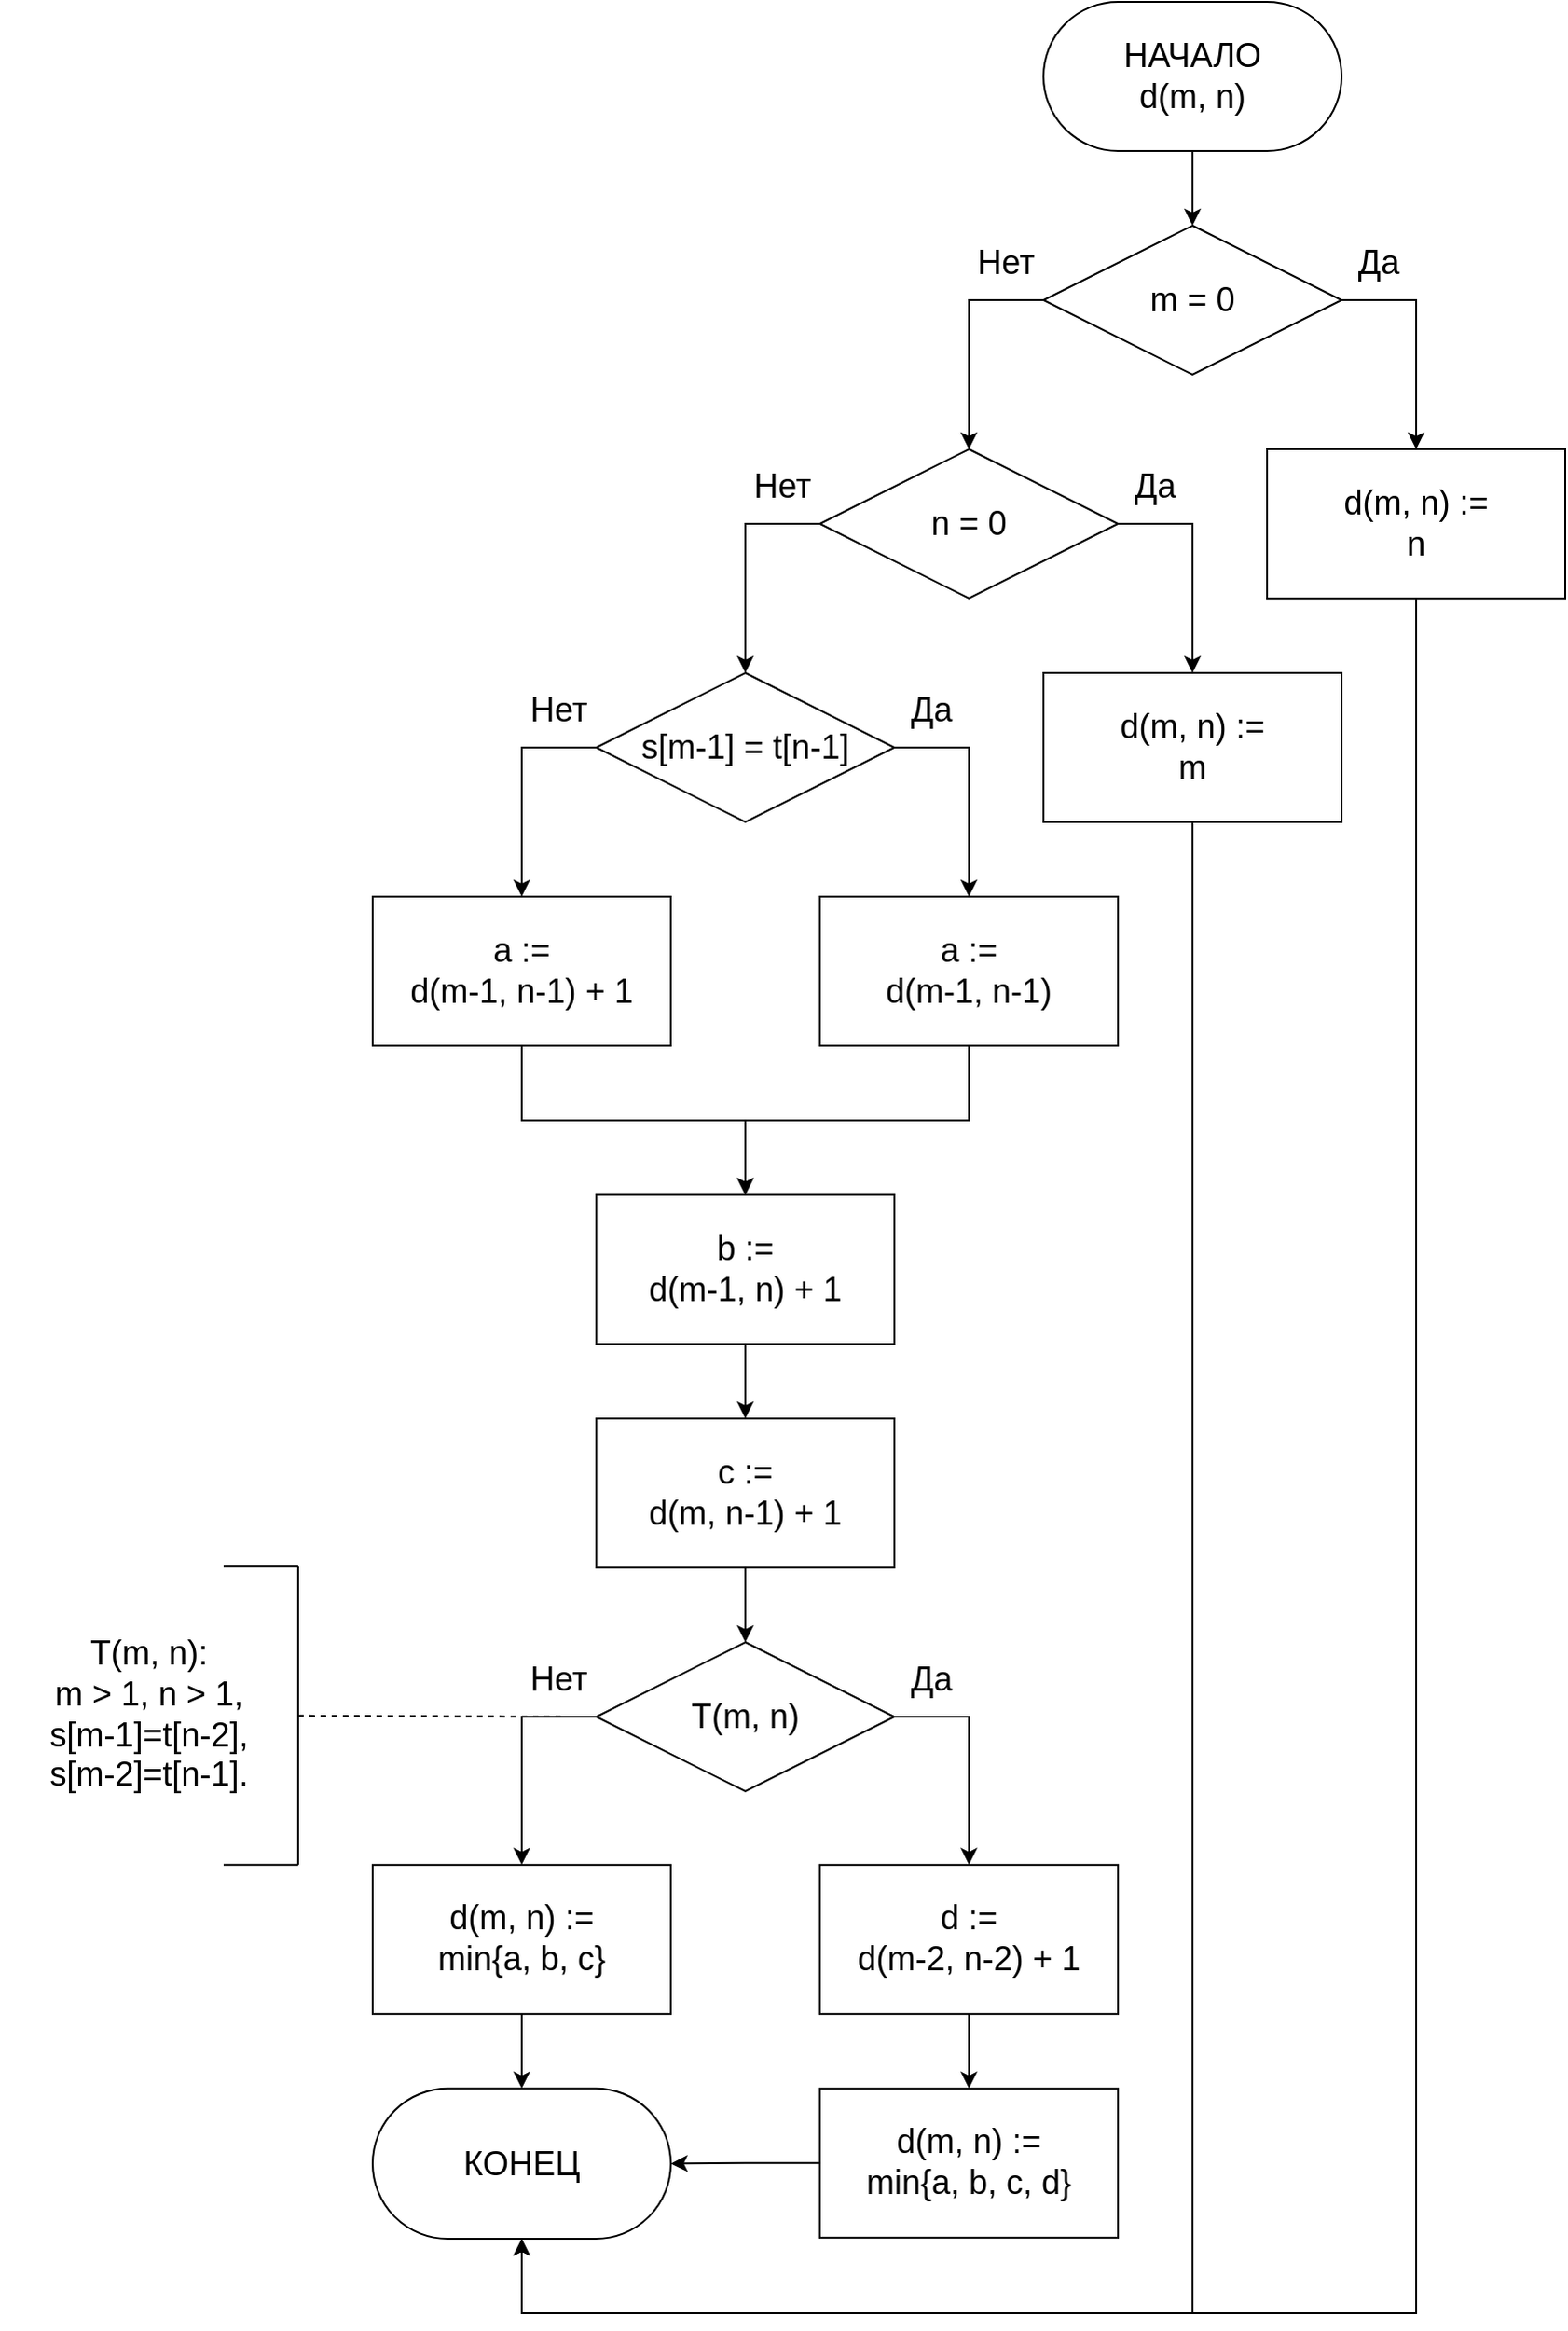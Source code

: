 <mxfile>
    <diagram id="Ifpsmnqbu2o1SuFbgTzM" name="Страница 1">
        <mxGraphModel dx="1046" dy="751" grid="1" gridSize="10" guides="1" tooltips="1" connect="1" arrows="1" fold="1" page="1" pageScale="1" pageWidth="1200" pageHeight="1920" math="0" shadow="0">
            <root>
                <mxCell id="0"/>
                <mxCell id="1" parent="0"/>
                <mxCell id="64" style="edgeStyle=orthogonalEdgeStyle;html=1;exitX=0.5;exitY=1;exitDx=0;exitDy=0;entryX=0.5;entryY=0;entryDx=0;entryDy=0;rounded=0;fontSize=18;" parent="1" source="2" target="65" edge="1">
                    <mxGeometry relative="1" as="geometry">
                        <mxPoint x="760.0" y="160" as="targetPoint"/>
                    </mxGeometry>
                </mxCell>
                <mxCell id="2" value="НАЧАЛО&lt;br&gt;d(m, n)" style="rounded=1;whiteSpace=wrap;html=1;arcSize=50;fontSize=18;" parent="1" vertex="1">
                    <mxGeometry x="680" y="40" width="160" height="80" as="geometry"/>
                </mxCell>
                <mxCell id="67" style="edgeStyle=orthogonalEdgeStyle;rounded=0;html=1;exitX=1;exitY=0.5;exitDx=0;exitDy=0;entryX=0.5;entryY=0;entryDx=0;entryDy=0;fontSize=18;" parent="1" source="65" target="66" edge="1">
                    <mxGeometry relative="1" as="geometry"/>
                </mxCell>
                <mxCell id="71" style="edgeStyle=orthogonalEdgeStyle;rounded=0;html=1;exitX=0;exitY=0.5;exitDx=0;exitDy=0;entryX=0.5;entryY=0;entryDx=0;entryDy=0;fontSize=18;" parent="1" source="65" target="69" edge="1">
                    <mxGeometry relative="1" as="geometry"/>
                </mxCell>
                <mxCell id="65" value="m = 0" style="rhombus;whiteSpace=wrap;html=1;fontSize=18;" parent="1" vertex="1">
                    <mxGeometry x="680" y="160" width="160" height="80" as="geometry"/>
                </mxCell>
                <mxCell id="102" style="edgeStyle=orthogonalEdgeStyle;rounded=0;html=1;exitX=0.5;exitY=1;exitDx=0;exitDy=0;entryX=0.5;entryY=1;entryDx=0;entryDy=0;fontSize=18;" parent="1" source="66" target="97" edge="1">
                    <mxGeometry relative="1" as="geometry">
                        <Array as="points">
                            <mxPoint x="880" y="1280"/>
                            <mxPoint x="400" y="1280"/>
                        </Array>
                    </mxGeometry>
                </mxCell>
                <mxCell id="66" value="d(m, n) :=&lt;br&gt;n" style="rounded=0;whiteSpace=wrap;html=1;fontSize=18;" parent="1" vertex="1">
                    <mxGeometry x="800" y="280" width="160" height="80" as="geometry"/>
                </mxCell>
                <mxCell id="68" style="edgeStyle=orthogonalEdgeStyle;rounded=0;html=1;exitX=1;exitY=0.5;exitDx=0;exitDy=0;entryX=0.5;entryY=0;entryDx=0;entryDy=0;fontSize=18;" parent="1" source="69" target="70" edge="1">
                    <mxGeometry relative="1" as="geometry"/>
                </mxCell>
                <mxCell id="74" style="edgeStyle=orthogonalEdgeStyle;rounded=0;html=1;exitX=0;exitY=0.5;exitDx=0;exitDy=0;entryX=0.5;entryY=0;entryDx=0;entryDy=0;fontSize=18;" parent="1" source="69" target="72" edge="1">
                    <mxGeometry relative="1" as="geometry"/>
                </mxCell>
                <mxCell id="69" value="n = 0" style="rhombus;whiteSpace=wrap;html=1;fontSize=18;" parent="1" vertex="1">
                    <mxGeometry x="560" y="280" width="160" height="80" as="geometry"/>
                </mxCell>
                <mxCell id="101" style="edgeStyle=orthogonalEdgeStyle;rounded=0;html=1;exitX=0.5;exitY=1;exitDx=0;exitDy=0;entryX=0.5;entryY=1;entryDx=0;entryDy=0;fontSize=18;" parent="1" source="70" target="97" edge="1">
                    <mxGeometry relative="1" as="geometry">
                        <Array as="points">
                            <mxPoint x="760" y="1280"/>
                            <mxPoint x="400" y="1280"/>
                        </Array>
                    </mxGeometry>
                </mxCell>
                <mxCell id="70" value="d(m, n) :=&lt;br&gt;m" style="rounded=0;whiteSpace=wrap;html=1;fontSize=18;" parent="1" vertex="1">
                    <mxGeometry x="680" y="400" width="160" height="80" as="geometry"/>
                </mxCell>
                <mxCell id="76" style="edgeStyle=orthogonalEdgeStyle;rounded=0;html=1;exitX=1;exitY=0.5;exitDx=0;exitDy=0;entryX=0.5;entryY=0;entryDx=0;entryDy=0;fontSize=18;" parent="1" source="72" target="75" edge="1">
                    <mxGeometry relative="1" as="geometry"/>
                </mxCell>
                <mxCell id="78" style="edgeStyle=orthogonalEdgeStyle;rounded=0;html=1;exitX=0;exitY=0.5;exitDx=0;exitDy=0;entryX=0.5;entryY=0;entryDx=0;entryDy=0;fontSize=18;" parent="1" source="72" target="77" edge="1">
                    <mxGeometry relative="1" as="geometry"/>
                </mxCell>
                <mxCell id="72" value="s[m-1] = t[n-1]" style="rhombus;whiteSpace=wrap;html=1;fontSize=18;" parent="1" vertex="1">
                    <mxGeometry x="440" y="400" width="160" height="80" as="geometry"/>
                </mxCell>
                <mxCell id="80" style="edgeStyle=orthogonalEdgeStyle;rounded=0;html=1;exitX=0.5;exitY=1;exitDx=0;exitDy=0;entryX=0.5;entryY=0;entryDx=0;entryDy=0;fontSize=18;" parent="1" source="75" target="79" edge="1">
                    <mxGeometry relative="1" as="geometry"/>
                </mxCell>
                <mxCell id="75" value="a :=&lt;br&gt;d(m-1, n-1)" style="rounded=0;whiteSpace=wrap;html=1;fontSize=18;" parent="1" vertex="1">
                    <mxGeometry x="560" y="520" width="160" height="80" as="geometry"/>
                </mxCell>
                <mxCell id="81" style="edgeStyle=orthogonalEdgeStyle;rounded=0;html=1;exitX=0.5;exitY=1;exitDx=0;exitDy=0;entryX=0.5;entryY=0;entryDx=0;entryDy=0;fontSize=18;" parent="1" source="77" target="79" edge="1">
                    <mxGeometry relative="1" as="geometry"/>
                </mxCell>
                <mxCell id="77" value="a :=&lt;br&gt;d(m-1, n-1) + 1" style="rounded=0;whiteSpace=wrap;html=1;fontSize=18;" parent="1" vertex="1">
                    <mxGeometry x="320" y="520" width="160" height="80" as="geometry"/>
                </mxCell>
                <mxCell id="83" style="edgeStyle=orthogonalEdgeStyle;rounded=0;html=1;exitX=0.5;exitY=1;exitDx=0;exitDy=0;entryX=0.5;entryY=0;entryDx=0;entryDy=0;fontSize=18;" parent="1" source="79" target="82" edge="1">
                    <mxGeometry relative="1" as="geometry"/>
                </mxCell>
                <mxCell id="79" value="b :=&lt;br&gt;d(m-1, n) + 1" style="rounded=0;whiteSpace=wrap;html=1;fontSize=18;" parent="1" vertex="1">
                    <mxGeometry x="440" y="680" width="160" height="80" as="geometry"/>
                </mxCell>
                <mxCell id="85" style="edgeStyle=orthogonalEdgeStyle;rounded=0;html=1;exitX=0.5;exitY=1;exitDx=0;exitDy=0;entryX=0.5;entryY=0;entryDx=0;entryDy=0;fontSize=18;" parent="1" source="82" target="84" edge="1">
                    <mxGeometry relative="1" as="geometry"/>
                </mxCell>
                <mxCell id="82" value="c :=&lt;br&gt;d(m, n-1) + 1" style="rounded=0;whiteSpace=wrap;html=1;fontSize=18;" parent="1" vertex="1">
                    <mxGeometry x="440" y="800" width="160" height="80" as="geometry"/>
                </mxCell>
                <mxCell id="95" style="edgeStyle=orthogonalEdgeStyle;rounded=0;html=1;exitX=0;exitY=0.5;exitDx=0;exitDy=0;entryX=0.5;entryY=0;entryDx=0;entryDy=0;fontSize=18;" parent="1" source="84" target="94" edge="1">
                    <mxGeometry relative="1" as="geometry"/>
                </mxCell>
                <mxCell id="96" style="edgeStyle=orthogonalEdgeStyle;rounded=0;html=1;exitX=1;exitY=0.5;exitDx=0;exitDy=0;entryX=0.5;entryY=0;entryDx=0;entryDy=0;fontSize=18;" parent="1" source="84" target="92" edge="1">
                    <mxGeometry relative="1" as="geometry"/>
                </mxCell>
                <mxCell id="84" value="T(m, n)" style="rhombus;whiteSpace=wrap;html=1;fontSize=18;" parent="1" vertex="1">
                    <mxGeometry x="440" y="920" width="160" height="80" as="geometry"/>
                </mxCell>
                <mxCell id="86" value="" style="endArrow=none;dashed=1;html=1;rounded=0;fontSize=18;entryX=0;entryY=0.5;entryDx=0;entryDy=0;exitX=1;exitY=0.5;exitDx=0;exitDy=0;" parent="1" source="90" target="84" edge="1">
                    <mxGeometry width="50" height="50" relative="1" as="geometry">
                        <mxPoint x="280" y="959.41" as="sourcePoint"/>
                        <mxPoint x="440" y="959.41" as="targetPoint"/>
                    </mxGeometry>
                </mxCell>
                <mxCell id="87" value="" style="endArrow=none;html=1;rounded=0;fontSize=18;entryX=1;entryY=0;entryDx=0;entryDy=0;exitX=1;exitY=1;exitDx=0;exitDy=0;" parent="1" source="90" target="90" edge="1">
                    <mxGeometry width="50" height="50" relative="1" as="geometry">
                        <mxPoint x="280" y="999.41" as="sourcePoint"/>
                        <mxPoint x="280" y="919.41" as="targetPoint"/>
                    </mxGeometry>
                </mxCell>
                <mxCell id="88" value="" style="endArrow=none;html=1;rounded=0;fontSize=18;exitX=0.75;exitY=0;exitDx=0;exitDy=0;entryX=1;entryY=0;entryDx=0;entryDy=0;" parent="1" source="90" target="90" edge="1">
                    <mxGeometry width="50" height="50" relative="1" as="geometry">
                        <mxPoint x="240" y="839.41" as="sourcePoint"/>
                        <mxPoint x="280" y="839.41" as="targetPoint"/>
                    </mxGeometry>
                </mxCell>
                <mxCell id="89" value="" style="endArrow=none;html=1;rounded=0;fontSize=18;entryX=1;entryY=1;entryDx=0;entryDy=0;exitX=0.75;exitY=1;exitDx=0;exitDy=0;" parent="1" source="90" target="90" edge="1">
                    <mxGeometry width="50" height="50" relative="1" as="geometry">
                        <mxPoint x="240" y="999.41" as="sourcePoint"/>
                        <mxPoint x="280" y="999.41" as="targetPoint"/>
                    </mxGeometry>
                </mxCell>
                <mxCell id="90" value="T(m, n):&lt;br&gt;m &amp;gt; 1, n &amp;gt; 1,&lt;br&gt;s[m-1]=t[n-2],&lt;br&gt;s[m-2]=t[n-1]." style="text;html=1;strokeColor=none;fillColor=none;align=center;verticalAlign=middle;whiteSpace=wrap;rounded=0;fontSize=18;" parent="1" vertex="1">
                    <mxGeometry x="120" y="879.41" width="160" height="160" as="geometry"/>
                </mxCell>
                <mxCell id="91" style="edgeStyle=orthogonalEdgeStyle;rounded=0;html=1;exitX=0.5;exitY=1;exitDx=0;exitDy=0;entryX=0.5;entryY=0;entryDx=0;entryDy=0;fontSize=18;" parent="1" source="92" target="93" edge="1">
                    <mxGeometry relative="1" as="geometry"/>
                </mxCell>
                <mxCell id="92" value="d :=&lt;br&gt;d(m-2, n-2) + 1" style="rounded=0;whiteSpace=wrap;html=1;fontSize=18;" parent="1" vertex="1">
                    <mxGeometry x="560" y="1039.41" width="160" height="80" as="geometry"/>
                </mxCell>
                <mxCell id="100" style="edgeStyle=orthogonalEdgeStyle;rounded=0;html=1;exitX=0;exitY=0.5;exitDx=0;exitDy=0;entryX=1;entryY=0.5;entryDx=0;entryDy=0;fontSize=18;" parent="1" source="93" target="97" edge="1">
                    <mxGeometry relative="1" as="geometry"/>
                </mxCell>
                <mxCell id="93" value="d(m, n) :=&lt;br&gt;min{a, b, c, d}" style="rounded=0;whiteSpace=wrap;html=1;fontSize=18;" parent="1" vertex="1">
                    <mxGeometry x="560" y="1159.41" width="160" height="80" as="geometry"/>
                </mxCell>
                <mxCell id="98" style="edgeStyle=orthogonalEdgeStyle;rounded=0;html=1;exitX=0.5;exitY=1;exitDx=0;exitDy=0;entryX=0.5;entryY=0;entryDx=0;entryDy=0;fontSize=18;" parent="1" source="94" target="97" edge="1">
                    <mxGeometry relative="1" as="geometry"/>
                </mxCell>
                <mxCell id="94" value="d(m, n) :=&lt;br style=&quot;font-size: 18px&quot;&gt;min{a, b, c}" style="rounded=0;whiteSpace=wrap;html=1;fontSize=18;" parent="1" vertex="1">
                    <mxGeometry x="320" y="1039.41" width="160" height="80" as="geometry"/>
                </mxCell>
                <mxCell id="97" value="КОНЕЦ" style="rounded=1;whiteSpace=wrap;html=1;fontSize=18;arcSize=50;" parent="1" vertex="1">
                    <mxGeometry x="320" y="1159.41" width="160" height="80.59" as="geometry"/>
                </mxCell>
                <mxCell id="103" value="Да" style="text;html=1;strokeColor=none;fillColor=none;align=center;verticalAlign=middle;whiteSpace=wrap;rounded=0;fontSize=18;" vertex="1" parent="1">
                    <mxGeometry x="840" y="160" width="40" height="40" as="geometry"/>
                </mxCell>
                <mxCell id="104" value="Нет" style="text;html=1;strokeColor=none;fillColor=none;align=center;verticalAlign=middle;whiteSpace=wrap;rounded=0;fontSize=18;" vertex="1" parent="1">
                    <mxGeometry x="640" y="160" width="40" height="40" as="geometry"/>
                </mxCell>
                <mxCell id="105" value="Нет" style="text;html=1;strokeColor=none;fillColor=none;align=center;verticalAlign=middle;whiteSpace=wrap;rounded=0;fontSize=18;" vertex="1" parent="1">
                    <mxGeometry x="520" y="280" width="40" height="40" as="geometry"/>
                </mxCell>
                <mxCell id="106" value="Да" style="text;html=1;strokeColor=none;fillColor=none;align=center;verticalAlign=middle;whiteSpace=wrap;rounded=0;fontSize=18;" vertex="1" parent="1">
                    <mxGeometry x="720" y="280" width="40" height="40" as="geometry"/>
                </mxCell>
                <mxCell id="107" value="Да" style="text;html=1;strokeColor=none;fillColor=none;align=center;verticalAlign=middle;whiteSpace=wrap;rounded=0;fontSize=18;" vertex="1" parent="1">
                    <mxGeometry x="600" y="400" width="40" height="40" as="geometry"/>
                </mxCell>
                <mxCell id="108" value="Да" style="text;html=1;strokeColor=none;fillColor=none;align=center;verticalAlign=middle;whiteSpace=wrap;rounded=0;fontSize=18;" vertex="1" parent="1">
                    <mxGeometry x="600" y="920" width="40" height="40" as="geometry"/>
                </mxCell>
                <mxCell id="109" value="Нет" style="text;html=1;strokeColor=none;fillColor=none;align=center;verticalAlign=middle;whiteSpace=wrap;rounded=0;fontSize=18;" vertex="1" parent="1">
                    <mxGeometry x="400" y="400" width="40" height="40" as="geometry"/>
                </mxCell>
                <mxCell id="110" value="Нет" style="text;html=1;strokeColor=none;fillColor=none;align=center;verticalAlign=middle;whiteSpace=wrap;rounded=0;fontSize=18;" vertex="1" parent="1">
                    <mxGeometry x="400" y="920" width="40" height="40" as="geometry"/>
                </mxCell>
            </root>
        </mxGraphModel>
    </diagram>
</mxfile>